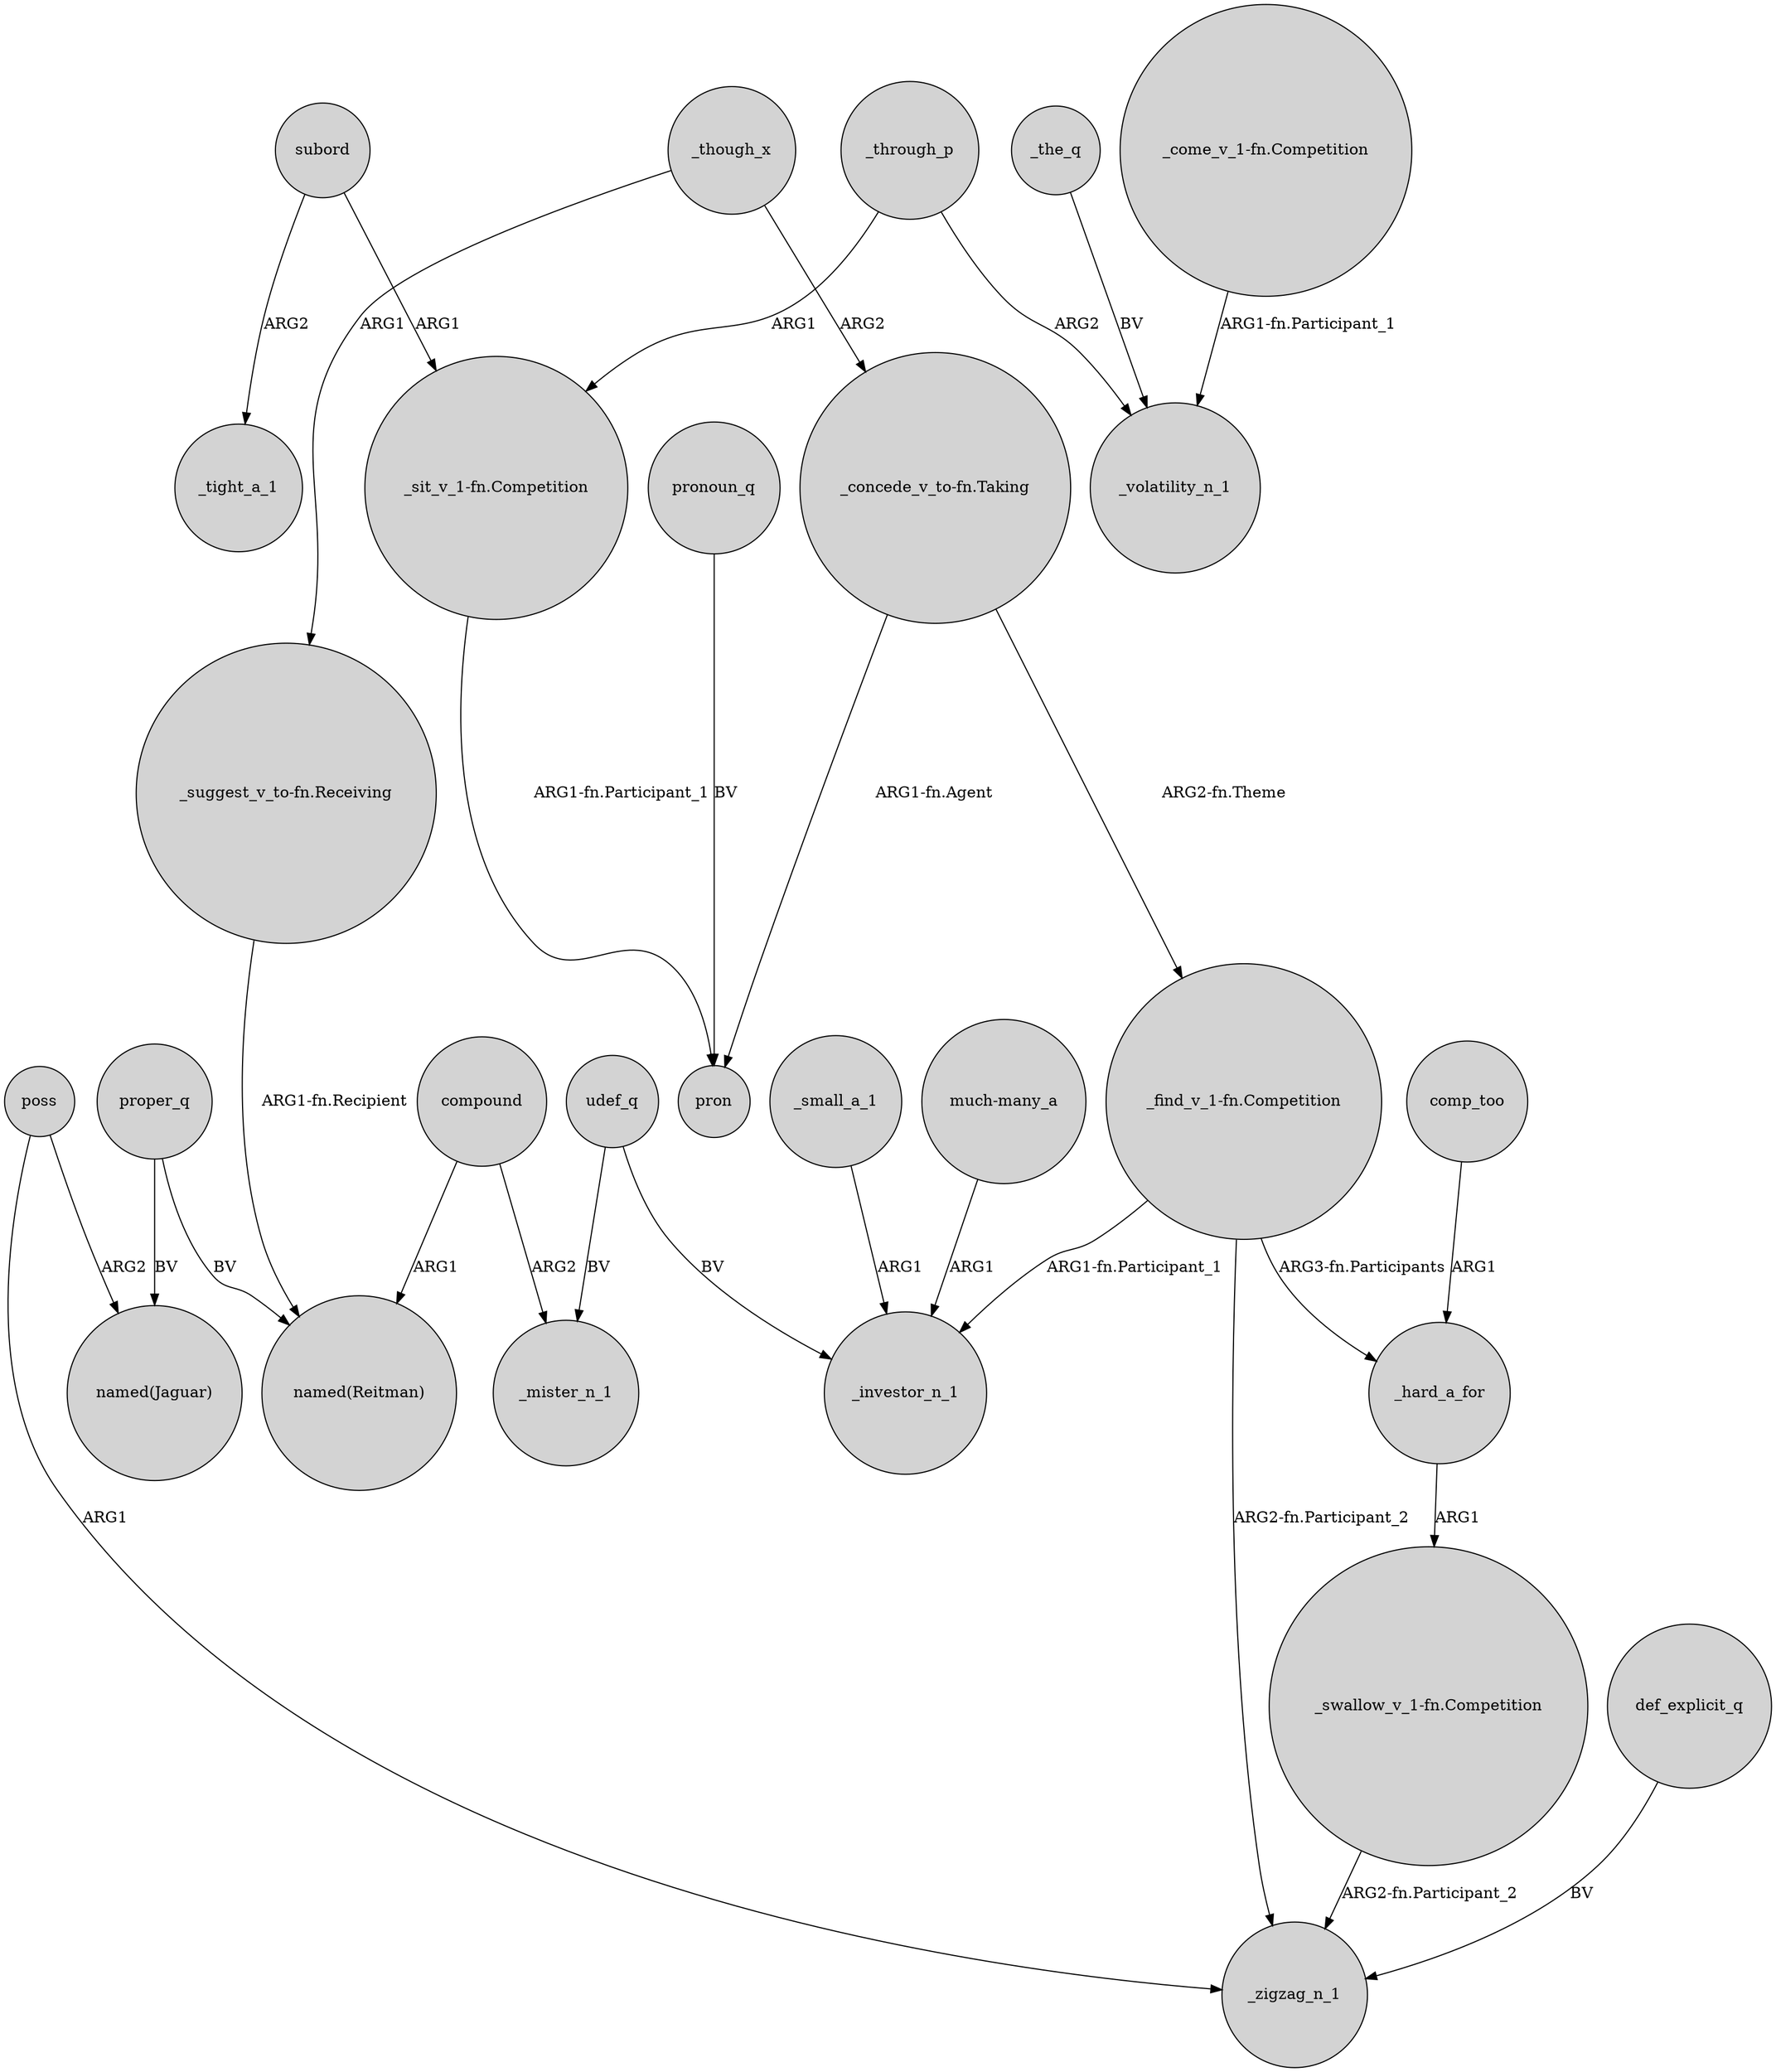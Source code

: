 digraph {
	node [shape=circle style=filled]
	poss -> _zigzag_n_1 [label=ARG1]
	compound -> _mister_n_1 [label=ARG2]
	subord -> _tight_a_1 [label=ARG2]
	_the_q -> _volatility_n_1 [label=BV]
	"_find_v_1-fn.Competition" -> _zigzag_n_1 [label="ARG2-fn.Participant_2"]
	"_sit_v_1-fn.Competition" -> pron [label="ARG1-fn.Participant_1"]
	_though_x -> "_concede_v_to-fn.Taking" [label=ARG2]
	"_find_v_1-fn.Competition" -> _investor_n_1 [label="ARG1-fn.Participant_1"]
	"_swallow_v_1-fn.Competition" -> _zigzag_n_1 [label="ARG2-fn.Participant_2"]
	"_concede_v_to-fn.Taking" -> pron [label="ARG1-fn.Agent"]
	udef_q -> _mister_n_1 [label=BV]
	"_suggest_v_to-fn.Receiving" -> "named(Reitman)" [label="ARG1-fn.Recipient"]
	comp_too -> _hard_a_for [label=ARG1]
	pronoun_q -> pron [label=BV]
	_though_x -> "_suggest_v_to-fn.Receiving" [label=ARG1]
	_small_a_1 -> _investor_n_1 [label=ARG1]
	"_find_v_1-fn.Competition" -> _hard_a_for [label="ARG3-fn.Participants"]
	subord -> "_sit_v_1-fn.Competition" [label=ARG1]
	poss -> "named(Jaguar)" [label=ARG2]
	proper_q -> "named(Jaguar)" [label=BV]
	proper_q -> "named(Reitman)" [label=BV]
	_through_p -> "_sit_v_1-fn.Competition" [label=ARG1]
	"_concede_v_to-fn.Taking" -> "_find_v_1-fn.Competition" [label="ARG2-fn.Theme"]
	"_come_v_1-fn.Competition" -> _volatility_n_1 [label="ARG1-fn.Participant_1"]
	compound -> "named(Reitman)" [label=ARG1]
	def_explicit_q -> _zigzag_n_1 [label=BV]
	udef_q -> _investor_n_1 [label=BV]
	_hard_a_for -> "_swallow_v_1-fn.Competition" [label=ARG1]
	"much-many_a" -> _investor_n_1 [label=ARG1]
	_through_p -> _volatility_n_1 [label=ARG2]
}
